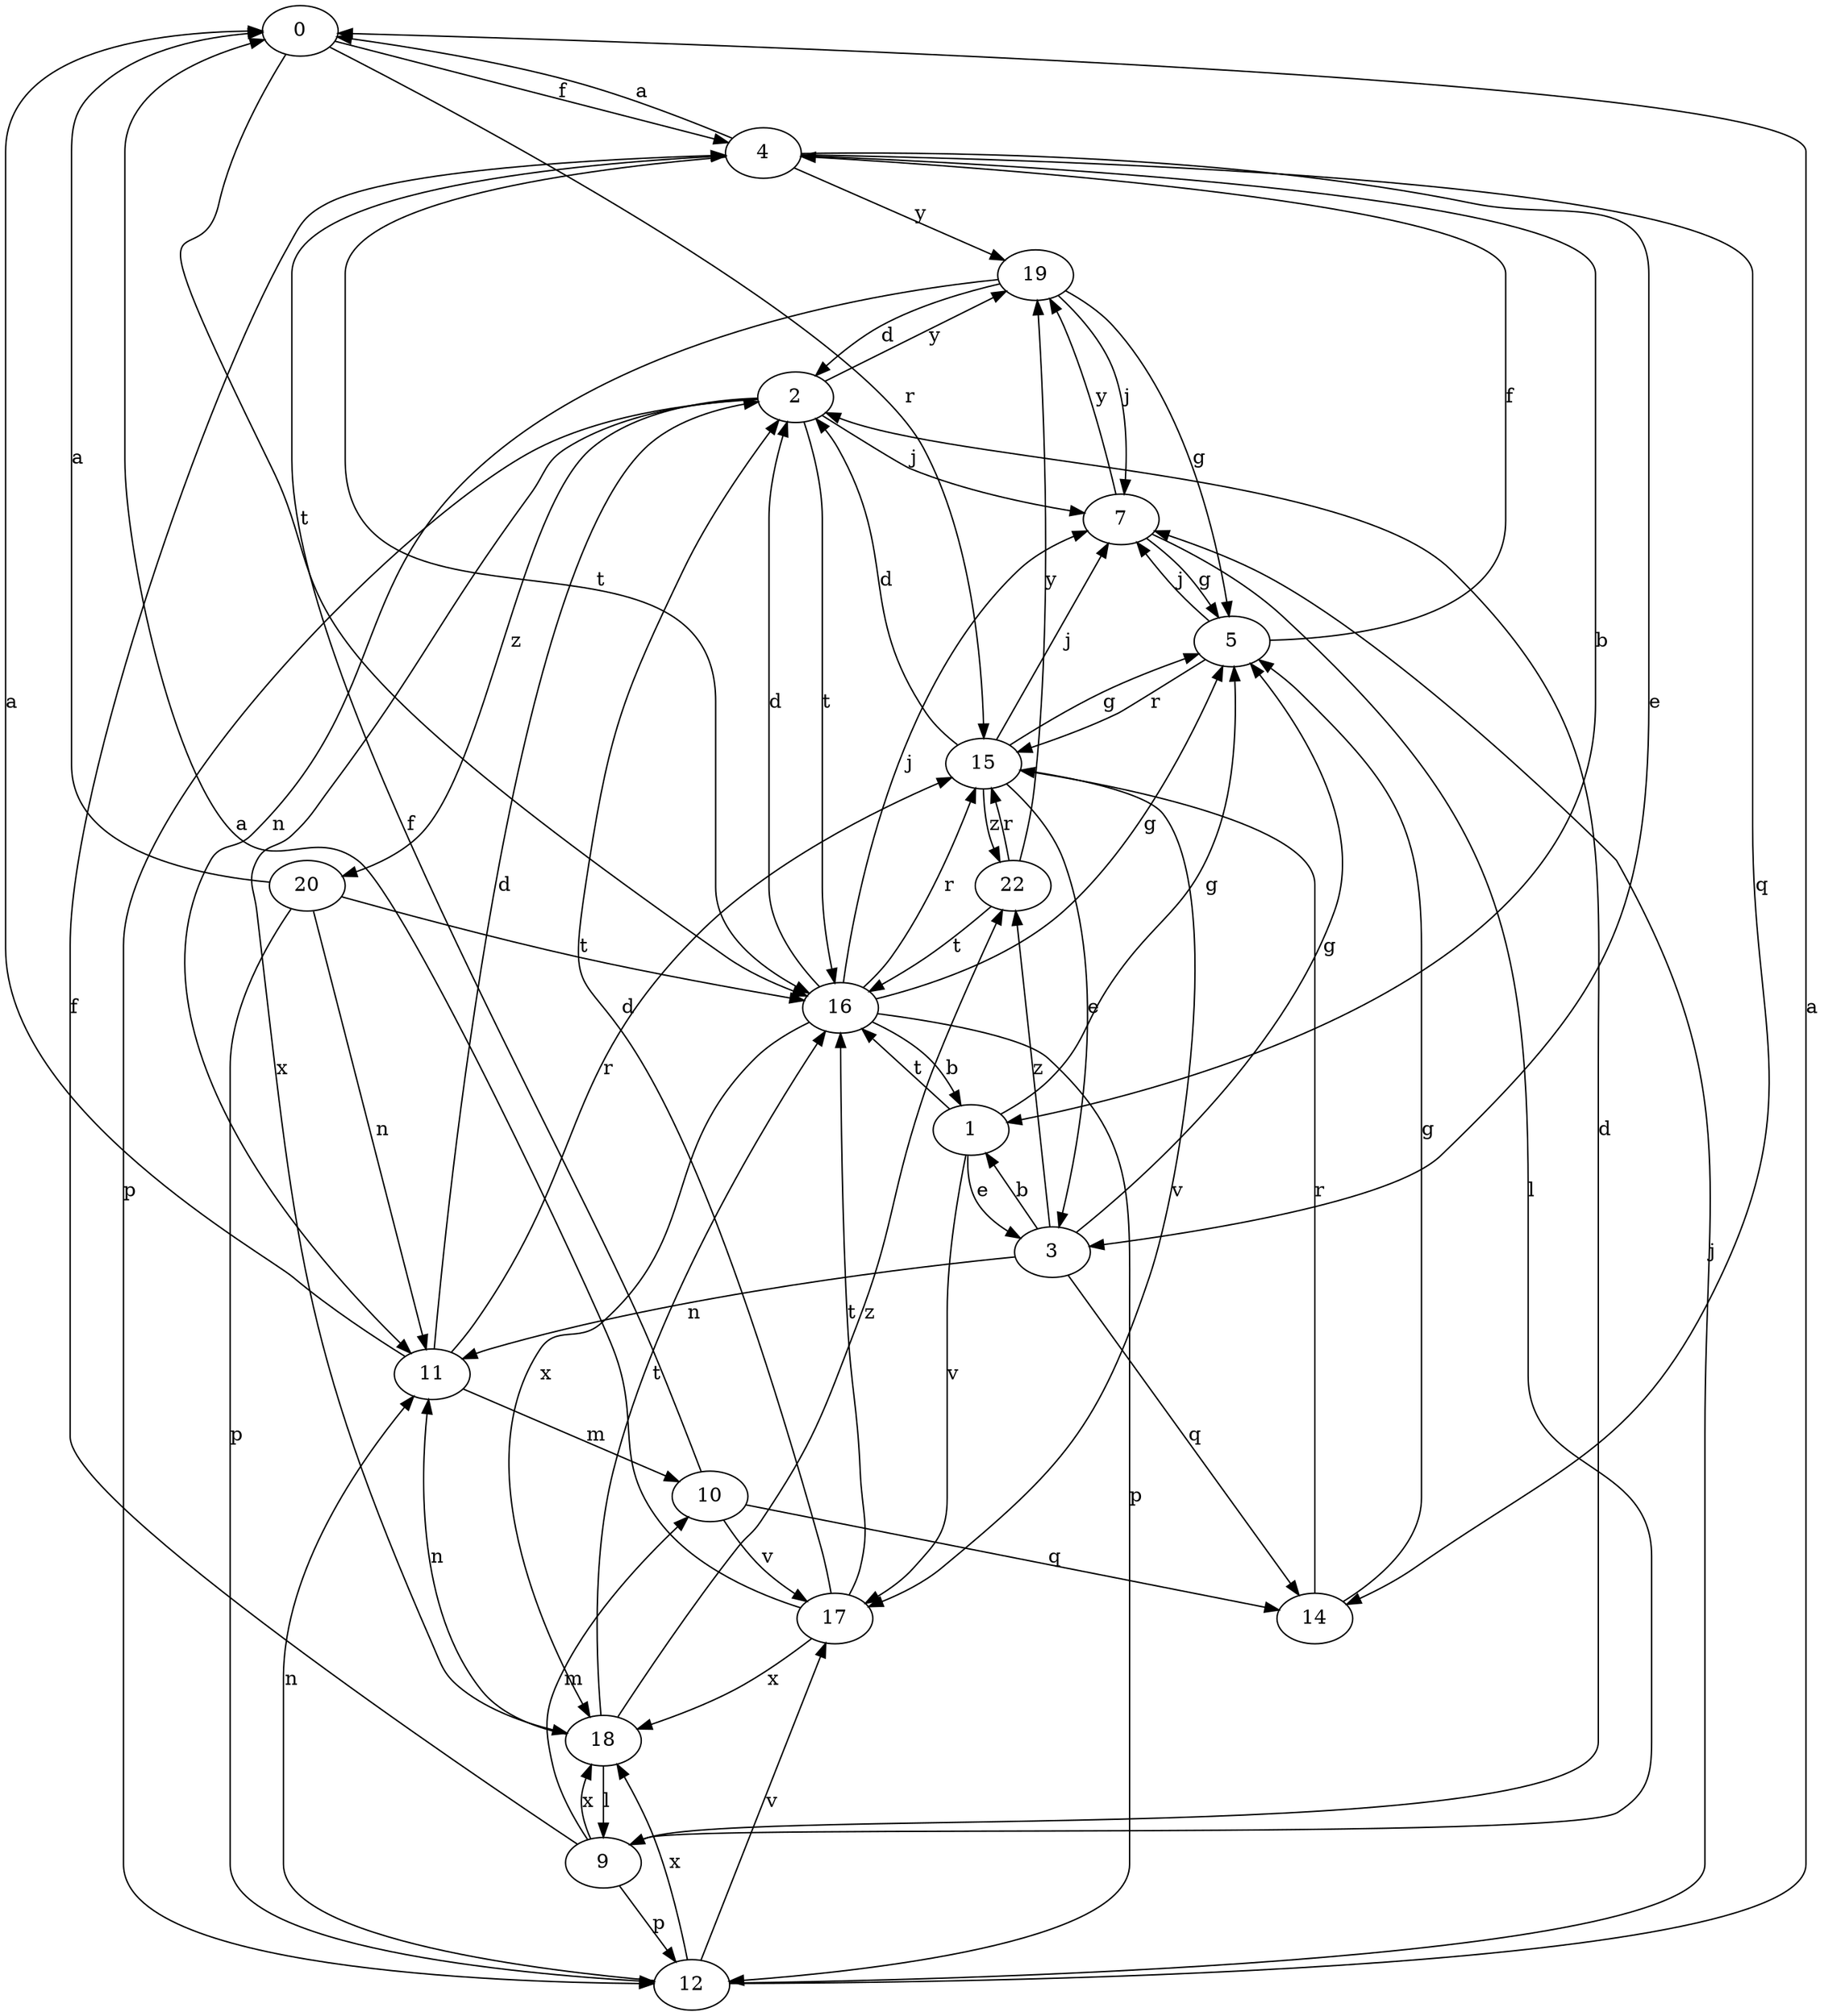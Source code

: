 strict digraph  {
0;
1;
2;
3;
4;
5;
7;
9;
10;
11;
12;
14;
15;
16;
17;
18;
19;
20;
22;
0 -> 4  [label=f];
0 -> 15  [label=r];
0 -> 16  [label=t];
1 -> 3  [label=e];
1 -> 5  [label=g];
1 -> 16  [label=t];
1 -> 17  [label=v];
2 -> 7  [label=j];
2 -> 12  [label=p];
2 -> 16  [label=t];
2 -> 18  [label=x];
2 -> 19  [label=y];
2 -> 20  [label=z];
3 -> 1  [label=b];
3 -> 5  [label=g];
3 -> 11  [label=n];
3 -> 14  [label=q];
3 -> 22  [label=z];
4 -> 0  [label=a];
4 -> 1  [label=b];
4 -> 3  [label=e];
4 -> 14  [label=q];
4 -> 16  [label=t];
4 -> 19  [label=y];
5 -> 4  [label=f];
5 -> 7  [label=j];
5 -> 15  [label=r];
7 -> 5  [label=g];
7 -> 9  [label=l];
7 -> 19  [label=y];
9 -> 2  [label=d];
9 -> 4  [label=f];
9 -> 10  [label=m];
9 -> 12  [label=p];
9 -> 18  [label=x];
10 -> 4  [label=f];
10 -> 14  [label=q];
10 -> 17  [label=v];
11 -> 0  [label=a];
11 -> 2  [label=d];
11 -> 10  [label=m];
11 -> 15  [label=r];
12 -> 0  [label=a];
12 -> 7  [label=j];
12 -> 11  [label=n];
12 -> 17  [label=v];
12 -> 18  [label=x];
14 -> 5  [label=g];
14 -> 15  [label=r];
15 -> 2  [label=d];
15 -> 3  [label=e];
15 -> 5  [label=g];
15 -> 7  [label=j];
15 -> 17  [label=v];
15 -> 22  [label=z];
16 -> 1  [label=b];
16 -> 2  [label=d];
16 -> 5  [label=g];
16 -> 7  [label=j];
16 -> 12  [label=p];
16 -> 15  [label=r];
16 -> 18  [label=x];
17 -> 0  [label=a];
17 -> 2  [label=d];
17 -> 16  [label=t];
17 -> 18  [label=x];
18 -> 9  [label=l];
18 -> 11  [label=n];
18 -> 16  [label=t];
18 -> 22  [label=z];
19 -> 2  [label=d];
19 -> 5  [label=g];
19 -> 7  [label=j];
19 -> 11  [label=n];
20 -> 0  [label=a];
20 -> 11  [label=n];
20 -> 12  [label=p];
20 -> 16  [label=t];
22 -> 15  [label=r];
22 -> 16  [label=t];
22 -> 19  [label=y];
}
